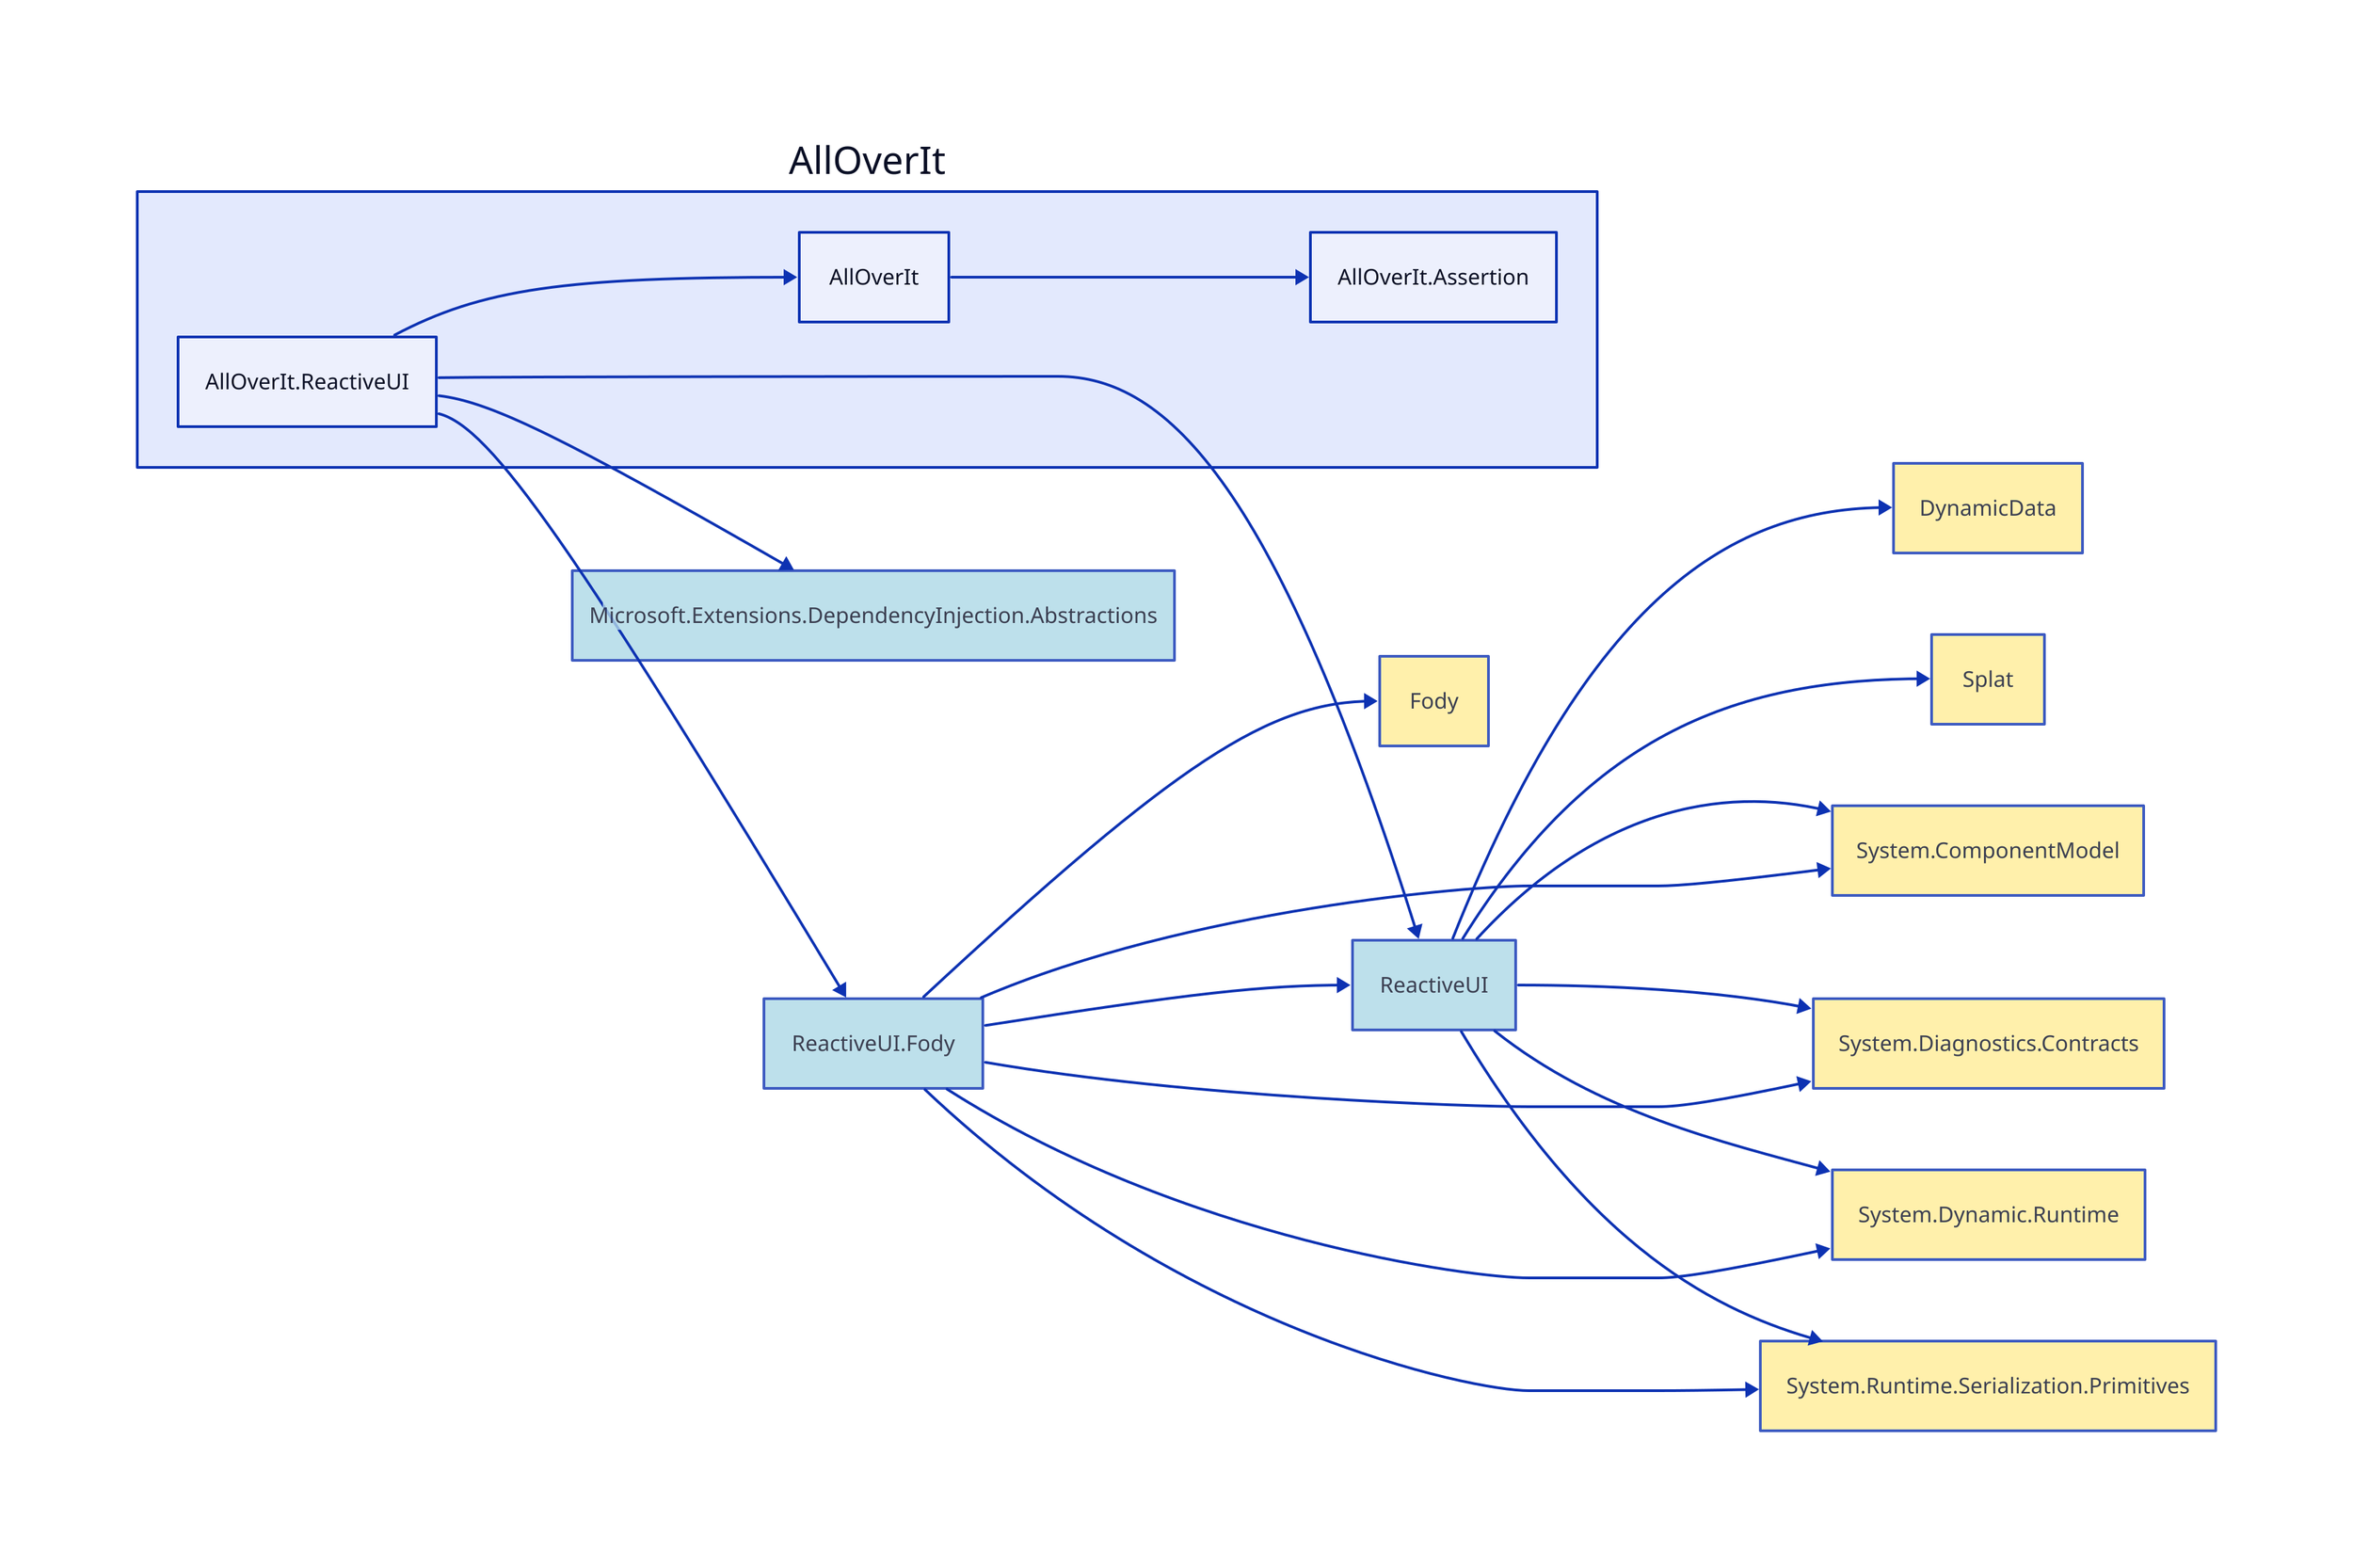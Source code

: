 direction: right

aoi: AllOverIt
aoi.alloverit-reactiveui: AllOverIt.ReactiveUI
microsoft-extensions-dependencyinjection-abstractions: Microsoft.Extensions.DependencyInjection.Abstractions
microsoft-extensions-dependencyinjection-abstractions.style.fill: "#ADD8E6"
microsoft-extensions-dependencyinjection-abstractions.style.opacity: 0.8
microsoft-extensions-dependencyinjection-abstractions <- aoi.alloverit-reactiveui
reactiveui: ReactiveUI
reactiveui.style.fill: "#ADD8E6"
reactiveui.style.opacity: 0.8
dynamicdata: DynamicData
dynamicdata.style.fill: "#FFEC96"
dynamicdata.style.opacity: 0.8
dynamicdata <- reactiveui
splat: Splat
splat.style.fill: "#FFEC96"
splat.style.opacity: 0.8
splat <- reactiveui
system-componentmodel: System.ComponentModel
system-componentmodel.style.fill: "#FFEC96"
system-componentmodel.style.opacity: 0.8
system-componentmodel <- reactiveui
system-diagnostics-contracts: System.Diagnostics.Contracts
system-diagnostics-contracts.style.fill: "#FFEC96"
system-diagnostics-contracts.style.opacity: 0.8
system-diagnostics-contracts <- reactiveui
system-dynamic-runtime: System.Dynamic.Runtime
system-dynamic-runtime.style.fill: "#FFEC96"
system-dynamic-runtime.style.opacity: 0.8
system-dynamic-runtime <- reactiveui
system-runtime-serialization-primitives: System.Runtime.Serialization.Primitives
system-runtime-serialization-primitives.style.fill: "#FFEC96"
system-runtime-serialization-primitives.style.opacity: 0.8
system-runtime-serialization-primitives <- reactiveui
reactiveui <- aoi.alloverit-reactiveui
reactiveui-fody: ReactiveUI.Fody
reactiveui-fody.style.fill: "#ADD8E6"
reactiveui-fody.style.opacity: 0.8
reactiveui <- reactiveui-fody
fody: Fody
fody.style.fill: "#FFEC96"
fody.style.opacity: 0.8
fody <- reactiveui-fody
system-componentmodel <- reactiveui-fody
system-diagnostics-contracts <- reactiveui-fody
system-dynamic-runtime <- reactiveui-fody
system-runtime-serialization-primitives <- reactiveui-fody
reactiveui-fody <- aoi.alloverit-reactiveui
aoi.alloverit: AllOverIt
aoi.alloverit-assertion: AllOverIt.Assertion
aoi.alloverit-assertion <- aoi.alloverit
aoi.alloverit <- aoi.alloverit-reactiveui
